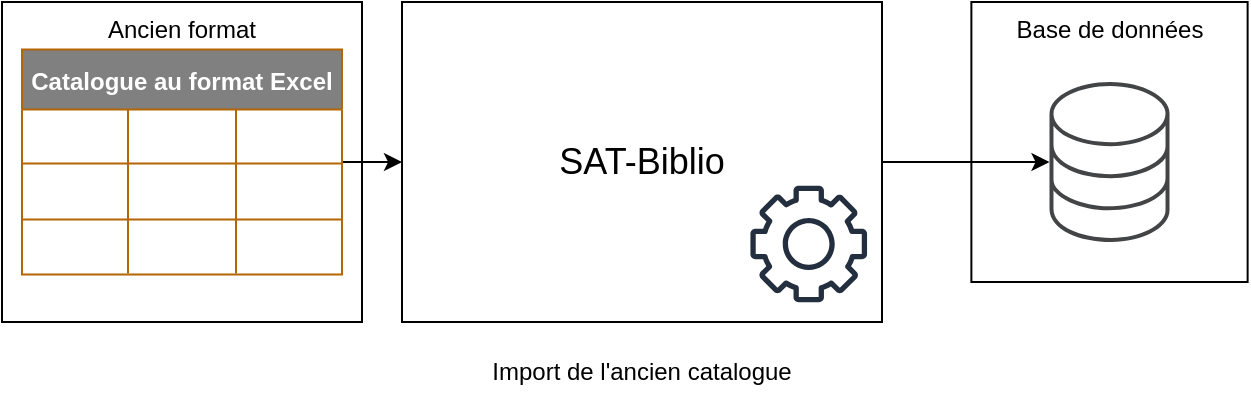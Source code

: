 <mxfile version="15.4.0" type="device" pages="2"><diagram id="n3iyI0Vg7-n911uMgX7V" name="Import"><mxGraphModel dx="768" dy="482" grid="1" gridSize="10" guides="1" tooltips="1" connect="1" arrows="1" fold="1" page="1" pageScale="1" pageWidth="827" pageHeight="1169" math="0" shadow="0"><root><mxCell id="0"/><mxCell id="1" parent="0"/><mxCell id="6lsPDBLxk_P81KoWr8Ms-37" value="" style="edgeStyle=orthogonalEdgeStyle;rounded=0;orthogonalLoop=1;jettySize=auto;html=1;" edge="1" parent="1" source="6lsPDBLxk_P81KoWr8Ms-1" target="6lsPDBLxk_P81KoWr8Ms-32"><mxGeometry relative="1" as="geometry"/></mxCell><mxCell id="6lsPDBLxk_P81KoWr8Ms-1" value="Catalogue au format Excel" style="shape=table;startSize=30;container=1;collapsible=0;childLayout=tableLayout;fontStyle=1;align=center;pointerEvents=1;fillColor=#808080;strokeColor=#b46504;swimlaneFillColor=#FFFFFF;fontColor=#FFFFFF;labelBackgroundColor=none;labelBorderColor=none;" vertex="1" parent="1"><mxGeometry x="90" y="103.75" width="160" height="112.5" as="geometry"/></mxCell><mxCell id="6lsPDBLxk_P81KoWr8Ms-2" value="" style="shape=partialRectangle;html=1;whiteSpace=wrap;collapsible=0;dropTarget=0;pointerEvents=0;fillColor=none;top=0;left=0;bottom=0;right=0;points=[[0,0.5],[1,0.5]];portConstraint=eastwest;" vertex="1" parent="6lsPDBLxk_P81KoWr8Ms-1"><mxGeometry y="30" width="160" height="27" as="geometry"/></mxCell><mxCell id="6lsPDBLxk_P81KoWr8Ms-3" value="" style="shape=partialRectangle;html=1;whiteSpace=wrap;connectable=0;fillColor=none;top=0;left=0;bottom=0;right=0;overflow=hidden;pointerEvents=1;" vertex="1" parent="6lsPDBLxk_P81KoWr8Ms-2"><mxGeometry width="53" height="27" as="geometry"><mxRectangle width="53" height="27" as="alternateBounds"/></mxGeometry></mxCell><mxCell id="6lsPDBLxk_P81KoWr8Ms-4" value="" style="shape=partialRectangle;html=1;whiteSpace=wrap;connectable=0;fillColor=none;top=0;left=0;bottom=0;right=0;overflow=hidden;pointerEvents=1;" vertex="1" parent="6lsPDBLxk_P81KoWr8Ms-2"><mxGeometry x="53" width="54" height="27" as="geometry"><mxRectangle width="54" height="27" as="alternateBounds"/></mxGeometry></mxCell><mxCell id="6lsPDBLxk_P81KoWr8Ms-5" value="" style="shape=partialRectangle;html=1;whiteSpace=wrap;connectable=0;fillColor=none;top=0;left=0;bottom=0;right=0;overflow=hidden;pointerEvents=1;" vertex="1" parent="6lsPDBLxk_P81KoWr8Ms-2"><mxGeometry x="107" width="53" height="27" as="geometry"><mxRectangle width="53" height="27" as="alternateBounds"/></mxGeometry></mxCell><mxCell id="6lsPDBLxk_P81KoWr8Ms-6" value="" style="shape=partialRectangle;html=1;whiteSpace=wrap;collapsible=0;dropTarget=0;pointerEvents=0;fillColor=none;top=0;left=0;bottom=0;right=0;points=[[0,0.5],[1,0.5]];portConstraint=eastwest;" vertex="1" parent="6lsPDBLxk_P81KoWr8Ms-1"><mxGeometry y="57" width="160" height="28" as="geometry"/></mxCell><mxCell id="6lsPDBLxk_P81KoWr8Ms-7" value="" style="shape=partialRectangle;html=1;whiteSpace=wrap;connectable=0;fillColor=none;top=0;left=0;bottom=0;right=0;overflow=hidden;pointerEvents=1;" vertex="1" parent="6lsPDBLxk_P81KoWr8Ms-6"><mxGeometry width="53" height="28" as="geometry"><mxRectangle width="53" height="28" as="alternateBounds"/></mxGeometry></mxCell><mxCell id="6lsPDBLxk_P81KoWr8Ms-8" value="" style="shape=partialRectangle;html=1;whiteSpace=wrap;connectable=0;fillColor=none;top=0;left=0;bottom=0;right=0;overflow=hidden;pointerEvents=1;" vertex="1" parent="6lsPDBLxk_P81KoWr8Ms-6"><mxGeometry x="53" width="54" height="28" as="geometry"><mxRectangle width="54" height="28" as="alternateBounds"/></mxGeometry></mxCell><mxCell id="6lsPDBLxk_P81KoWr8Ms-9" value="" style="shape=partialRectangle;html=1;whiteSpace=wrap;connectable=0;fillColor=none;top=0;left=0;bottom=0;right=0;overflow=hidden;pointerEvents=1;" vertex="1" parent="6lsPDBLxk_P81KoWr8Ms-6"><mxGeometry x="107" width="53" height="28" as="geometry"><mxRectangle width="53" height="28" as="alternateBounds"/></mxGeometry></mxCell><mxCell id="6lsPDBLxk_P81KoWr8Ms-10" value="" style="shape=partialRectangle;html=1;whiteSpace=wrap;collapsible=0;dropTarget=0;pointerEvents=0;fillColor=none;top=0;left=0;bottom=0;right=0;points=[[0,0.5],[1,0.5]];portConstraint=eastwest;" vertex="1" parent="6lsPDBLxk_P81KoWr8Ms-1"><mxGeometry y="85" width="160" height="27" as="geometry"/></mxCell><mxCell id="6lsPDBLxk_P81KoWr8Ms-11" value="" style="shape=partialRectangle;html=1;whiteSpace=wrap;connectable=0;fillColor=none;top=0;left=0;bottom=0;right=0;overflow=hidden;pointerEvents=1;" vertex="1" parent="6lsPDBLxk_P81KoWr8Ms-10"><mxGeometry width="53" height="27" as="geometry"><mxRectangle width="53" height="27" as="alternateBounds"/></mxGeometry></mxCell><mxCell id="6lsPDBLxk_P81KoWr8Ms-12" value="" style="shape=partialRectangle;html=1;whiteSpace=wrap;connectable=0;fillColor=none;top=0;left=0;bottom=0;right=0;overflow=hidden;pointerEvents=1;" vertex="1" parent="6lsPDBLxk_P81KoWr8Ms-10"><mxGeometry x="53" width="54" height="27" as="geometry"><mxRectangle width="54" height="27" as="alternateBounds"/></mxGeometry></mxCell><mxCell id="6lsPDBLxk_P81KoWr8Ms-13" value="" style="shape=partialRectangle;html=1;whiteSpace=wrap;connectable=0;fillColor=none;top=0;left=0;bottom=0;right=0;overflow=hidden;pointerEvents=1;" vertex="1" parent="6lsPDBLxk_P81KoWr8Ms-10"><mxGeometry x="107" width="53" height="27" as="geometry"><mxRectangle width="53" height="27" as="alternateBounds"/></mxGeometry></mxCell><mxCell id="6lsPDBLxk_P81KoWr8Ms-33" value="" style="group" vertex="1" connectable="0" parent="1"><mxGeometry x="280" y="80" width="240" height="160" as="geometry"/></mxCell><mxCell id="6lsPDBLxk_P81KoWr8Ms-32" value="&lt;font style=&quot;font-size: 18px&quot;&gt;SAT-Biblio&lt;/font&gt;" style="rounded=0;whiteSpace=wrap;html=1;fillColor=default;gradientColor=none;" vertex="1" parent="6lsPDBLxk_P81KoWr8Ms-33"><mxGeometry width="240" height="160" as="geometry"/></mxCell><mxCell id="6lsPDBLxk_P81KoWr8Ms-29" value="" style="sketch=0;outlineConnect=0;fontColor=#232F3E;fillColor=#232F3E;strokeColor=none;dashed=0;verticalLabelPosition=bottom;verticalAlign=top;align=center;html=1;fontSize=12;fontStyle=0;aspect=fixed;pointerEvents=1;shape=mxgraph.aws4.gear;" vertex="1" parent="6lsPDBLxk_P81KoWr8Ms-33"><mxGeometry x="174.209" y="91.851" width="58.32" height="58.32" as="geometry"/></mxCell><mxCell id="6lsPDBLxk_P81KoWr8Ms-38" value="" style="edgeStyle=orthogonalEdgeStyle;rounded=0;orthogonalLoop=1;jettySize=auto;html=1;" edge="1" parent="1" source="6lsPDBLxk_P81KoWr8Ms-32" target="6lsPDBLxk_P81KoWr8Ms-27"><mxGeometry relative="1" as="geometry"/></mxCell><mxCell id="6lsPDBLxk_P81KoWr8Ms-79" value="Ancien format" style="rounded=0;whiteSpace=wrap;html=1;labelBackgroundColor=none;fontColor=#000000;fillColor=none;gradientColor=none;verticalAlign=top;" vertex="1" parent="1"><mxGeometry x="80" y="80" width="180" height="160" as="geometry"/></mxCell><mxCell id="6lsPDBLxk_P81KoWr8Ms-81" value="" style="group" vertex="1" connectable="0" parent="1"><mxGeometry x="564.69" y="80" width="138.12" height="140" as="geometry"/></mxCell><mxCell id="6lsPDBLxk_P81KoWr8Ms-27" value="" style="sketch=0;pointerEvents=1;shadow=0;dashed=0;html=1;strokeColor=none;fillColor=#434445;aspect=fixed;labelPosition=center;verticalLabelPosition=bottom;verticalAlign=top;align=center;outlineConnect=0;shape=mxgraph.vvd.storage;" vertex="1" parent="6lsPDBLxk_P81KoWr8Ms-81"><mxGeometry x="39.06" y="40" width="60" height="80" as="geometry"/></mxCell><mxCell id="6lsPDBLxk_P81KoWr8Ms-80" value="Base de données" style="rounded=0;whiteSpace=wrap;html=1;labelBackgroundColor=none;fontColor=#000000;fillColor=none;gradientColor=none;verticalAlign=top;" vertex="1" parent="6lsPDBLxk_P81KoWr8Ms-81"><mxGeometry width="138.12" height="140" as="geometry"/></mxCell><mxCell id="6lsPDBLxk_P81KoWr8Ms-86" value="Import de l'ancien catalogue" style="text;html=1;strokeColor=none;fillColor=none;align=center;verticalAlign=middle;whiteSpace=wrap;rounded=0;labelBackgroundColor=none;fontColor=#000000;" vertex="1" parent="1"><mxGeometry x="300" y="250" width="200" height="30" as="geometry"/></mxCell></root></mxGraphModel></diagram><diagram id="vprt8841wwHjUDXHD-r8" name="Export"><mxGraphModel dx="768" dy="482" grid="1" gridSize="10" guides="1" tooltips="1" connect="1" arrows="1" fold="1" page="1" pageScale="1" pageWidth="827" pageHeight="1169" math="0" shadow="0"><root><mxCell id="gIL9UxI0wIC78ncqRVu3-0"/><mxCell id="gIL9UxI0wIC78ncqRVu3-1" parent="gIL9UxI0wIC78ncqRVu3-0"/><mxCell id="gIL9UxI0wIC78ncqRVu3-2" value="Catalogue au format Excel" style="shape=table;startSize=30;container=1;collapsible=0;childLayout=tableLayout;fontStyle=1;align=center;pointerEvents=1;" vertex="1" parent="gIL9UxI0wIC78ncqRVu3-1"><mxGeometry x="572.81" y="103.75" width="160" height="112.5" as="geometry"/></mxCell><mxCell id="gIL9UxI0wIC78ncqRVu3-3" value="" style="shape=partialRectangle;html=1;whiteSpace=wrap;collapsible=0;dropTarget=0;pointerEvents=0;fillColor=none;top=0;left=0;bottom=0;right=0;points=[[0,0.5],[1,0.5]];portConstraint=eastwest;" vertex="1" parent="gIL9UxI0wIC78ncqRVu3-2"><mxGeometry y="30" width="160" height="27" as="geometry"/></mxCell><mxCell id="gIL9UxI0wIC78ncqRVu3-4" value="" style="shape=partialRectangle;html=1;whiteSpace=wrap;connectable=0;fillColor=none;top=0;left=0;bottom=0;right=0;overflow=hidden;pointerEvents=1;" vertex="1" parent="gIL9UxI0wIC78ncqRVu3-3"><mxGeometry width="53" height="27" as="geometry"><mxRectangle width="53" height="27" as="alternateBounds"/></mxGeometry></mxCell><mxCell id="gIL9UxI0wIC78ncqRVu3-5" value="" style="shape=partialRectangle;html=1;whiteSpace=wrap;connectable=0;fillColor=none;top=0;left=0;bottom=0;right=0;overflow=hidden;pointerEvents=1;" vertex="1" parent="gIL9UxI0wIC78ncqRVu3-3"><mxGeometry x="53" width="54" height="27" as="geometry"><mxRectangle width="54" height="27" as="alternateBounds"/></mxGeometry></mxCell><mxCell id="gIL9UxI0wIC78ncqRVu3-6" value="" style="shape=partialRectangle;html=1;whiteSpace=wrap;connectable=0;fillColor=none;top=0;left=0;bottom=0;right=0;overflow=hidden;pointerEvents=1;" vertex="1" parent="gIL9UxI0wIC78ncqRVu3-3"><mxGeometry x="107" width="53" height="27" as="geometry"><mxRectangle width="53" height="27" as="alternateBounds"/></mxGeometry></mxCell><mxCell id="gIL9UxI0wIC78ncqRVu3-7" value="" style="shape=partialRectangle;html=1;whiteSpace=wrap;collapsible=0;dropTarget=0;pointerEvents=0;fillColor=none;top=0;left=0;bottom=0;right=0;points=[[0,0.5],[1,0.5]];portConstraint=eastwest;" vertex="1" parent="gIL9UxI0wIC78ncqRVu3-2"><mxGeometry y="57" width="160" height="28" as="geometry"/></mxCell><mxCell id="gIL9UxI0wIC78ncqRVu3-8" value="" style="shape=partialRectangle;html=1;whiteSpace=wrap;connectable=0;fillColor=none;top=0;left=0;bottom=0;right=0;overflow=hidden;pointerEvents=1;" vertex="1" parent="gIL9UxI0wIC78ncqRVu3-7"><mxGeometry width="53" height="28" as="geometry"><mxRectangle width="53" height="28" as="alternateBounds"/></mxGeometry></mxCell><mxCell id="gIL9UxI0wIC78ncqRVu3-9" value="" style="shape=partialRectangle;html=1;whiteSpace=wrap;connectable=0;fillColor=none;top=0;left=0;bottom=0;right=0;overflow=hidden;pointerEvents=1;" vertex="1" parent="gIL9UxI0wIC78ncqRVu3-7"><mxGeometry x="53" width="54" height="28" as="geometry"><mxRectangle width="54" height="28" as="alternateBounds"/></mxGeometry></mxCell><mxCell id="gIL9UxI0wIC78ncqRVu3-10" value="" style="shape=partialRectangle;html=1;whiteSpace=wrap;connectable=0;fillColor=none;top=0;left=0;bottom=0;right=0;overflow=hidden;pointerEvents=1;" vertex="1" parent="gIL9UxI0wIC78ncqRVu3-7"><mxGeometry x="107" width="53" height="28" as="geometry"><mxRectangle width="53" height="28" as="alternateBounds"/></mxGeometry></mxCell><mxCell id="gIL9UxI0wIC78ncqRVu3-11" value="" style="shape=partialRectangle;html=1;whiteSpace=wrap;collapsible=0;dropTarget=0;pointerEvents=0;fillColor=none;top=0;left=0;bottom=0;right=0;points=[[0,0.5],[1,0.5]];portConstraint=eastwest;" vertex="1" parent="gIL9UxI0wIC78ncqRVu3-2"><mxGeometry y="85" width="160" height="28" as="geometry"/></mxCell><mxCell id="gIL9UxI0wIC78ncqRVu3-12" value="" style="shape=partialRectangle;html=1;whiteSpace=wrap;connectable=0;fillColor=none;top=0;left=0;bottom=0;right=0;overflow=hidden;pointerEvents=1;" vertex="1" parent="gIL9UxI0wIC78ncqRVu3-11"><mxGeometry width="53" height="28" as="geometry"><mxRectangle width="53" height="28" as="alternateBounds"/></mxGeometry></mxCell><mxCell id="gIL9UxI0wIC78ncqRVu3-13" value="" style="shape=partialRectangle;html=1;whiteSpace=wrap;connectable=0;fillColor=none;top=0;left=0;bottom=0;right=0;overflow=hidden;pointerEvents=1;" vertex="1" parent="gIL9UxI0wIC78ncqRVu3-11"><mxGeometry x="53" width="54" height="28" as="geometry"><mxRectangle width="54" height="28" as="alternateBounds"/></mxGeometry></mxCell><mxCell id="gIL9UxI0wIC78ncqRVu3-14" value="" style="shape=partialRectangle;html=1;whiteSpace=wrap;connectable=0;fillColor=none;top=0;left=0;bottom=0;right=0;overflow=hidden;pointerEvents=1;" vertex="1" parent="gIL9UxI0wIC78ncqRVu3-11"><mxGeometry x="107" width="53" height="28" as="geometry"><mxRectangle width="53" height="28" as="alternateBounds"/></mxGeometry></mxCell><mxCell id="gIL9UxI0wIC78ncqRVu3-15" value="" style="edgeStyle=orthogonalEdgeStyle;rounded=0;orthogonalLoop=1;jettySize=auto;html=1;" edge="1" parent="gIL9UxI0wIC78ncqRVu3-1" target="gIL9UxI0wIC78ncqRVu3-17"><mxGeometry relative="1" as="geometry"><mxPoint x="219.06" y="160" as="sourcePoint"/></mxGeometry></mxCell><mxCell id="gIL9UxI0wIC78ncqRVu3-16" value="" style="group" vertex="1" connectable="0" parent="gIL9UxI0wIC78ncqRVu3-1"><mxGeometry x="299.06" y="80" width="240" height="160" as="geometry"/></mxCell><mxCell id="gIL9UxI0wIC78ncqRVu3-17" value="&lt;font style=&quot;font-size: 18px&quot;&gt;SAT-Biblio&lt;/font&gt;" style="rounded=0;whiteSpace=wrap;html=1;fillColor=default;gradientColor=none;" vertex="1" parent="gIL9UxI0wIC78ncqRVu3-16"><mxGeometry width="240" height="160" as="geometry"/></mxCell><mxCell id="gIL9UxI0wIC78ncqRVu3-18" value="" style="sketch=0;outlineConnect=0;fontColor=#232F3E;fillColor=#232F3E;strokeColor=none;dashed=0;verticalLabelPosition=bottom;verticalAlign=top;align=center;html=1;fontSize=12;fontStyle=0;aspect=fixed;pointerEvents=1;shape=mxgraph.aws4.gear;" vertex="1" parent="gIL9UxI0wIC78ncqRVu3-16"><mxGeometry x="174.209" y="91.851" width="58.32" height="58.32" as="geometry"/></mxCell><mxCell id="gIL9UxI0wIC78ncqRVu3-19" value="" style="edgeStyle=orthogonalEdgeStyle;rounded=0;orthogonalLoop=1;jettySize=auto;html=1;" edge="1" parent="gIL9UxI0wIC78ncqRVu3-1" source="gIL9UxI0wIC78ncqRVu3-17" target="gIL9UxI0wIC78ncqRVu3-2"><mxGeometry relative="1" as="geometry"/></mxCell><mxCell id="gIL9UxI0wIC78ncqRVu3-20" value="" style="group" vertex="1" connectable="0" parent="gIL9UxI0wIC78ncqRVu3-1"><mxGeometry x="120.0" y="90" width="138.12" height="140" as="geometry"/></mxCell><mxCell id="gIL9UxI0wIC78ncqRVu3-21" value="" style="sketch=0;pointerEvents=1;shadow=0;dashed=0;html=1;strokeColor=none;fillColor=#434445;aspect=fixed;labelPosition=center;verticalLabelPosition=bottom;verticalAlign=top;align=center;outlineConnect=0;shape=mxgraph.vvd.storage;" vertex="1" parent="gIL9UxI0wIC78ncqRVu3-20"><mxGeometry x="39.06" y="40" width="60" height="80" as="geometry"/></mxCell><mxCell id="gIL9UxI0wIC78ncqRVu3-22" value="Base de données" style="rounded=0;whiteSpace=wrap;html=1;labelBackgroundColor=none;fontColor=#000000;fillColor=none;gradientColor=none;verticalAlign=top;" vertex="1" parent="gIL9UxI0wIC78ncqRVu3-20"><mxGeometry width="138.12" height="140" as="geometry"/></mxCell><mxCell id="gIL9UxI0wIC78ncqRVu3-23" value="Nouveau format" style="rounded=0;whiteSpace=wrap;html=1;labelBackgroundColor=none;fontColor=#000000;fillColor=none;gradientColor=none;verticalAlign=top;" vertex="1" parent="gIL9UxI0wIC78ncqRVu3-1"><mxGeometry x="562.81" y="80" width="180" height="160" as="geometry"/></mxCell><mxCell id="gIL9UxI0wIC78ncqRVu3-24" value="Export du catalogue au nouveau format" style="text;html=1;strokeColor=none;fillColor=none;align=center;verticalAlign=middle;whiteSpace=wrap;rounded=0;labelBackgroundColor=none;fontColor=#000000;" vertex="1" parent="gIL9UxI0wIC78ncqRVu3-1"><mxGeometry x="299.06" y="250" width="240" height="30" as="geometry"/></mxCell></root></mxGraphModel></diagram></mxfile>